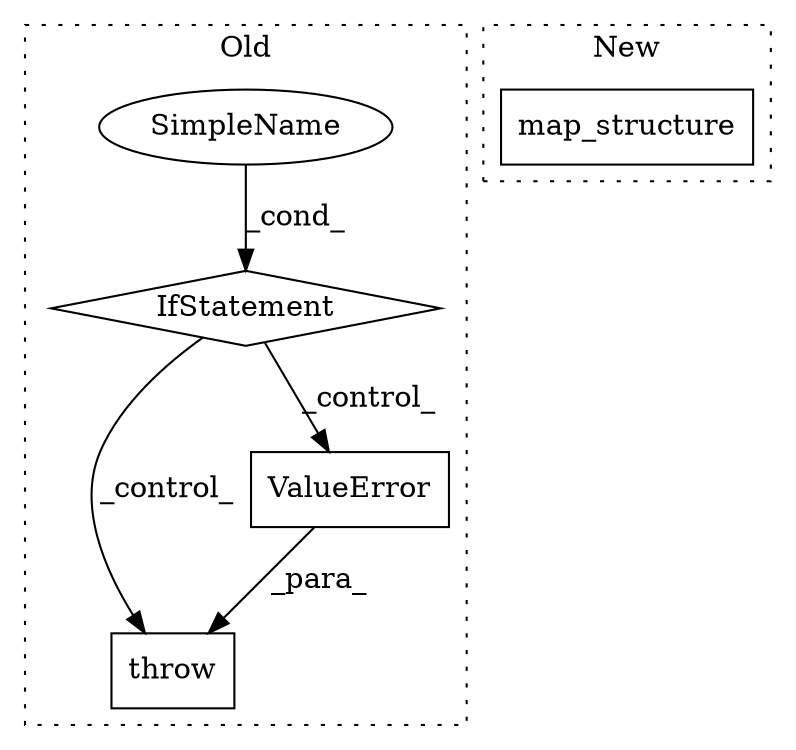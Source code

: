 digraph G {
subgraph cluster0 {
1 [label="throw" a="53" s="10999" l="6" shape="box"];
3 [label="IfStatement" a="25" s="10965,10987" l="4,2" shape="diamond"];
4 [label="SimpleName" a="42" s="" l="" shape="ellipse"];
5 [label="ValueError" a="32" s="11005,11074" l="11,1" shape="box"];
label = "Old";
style="dotted";
}
subgraph cluster1 {
2 [label="map_structure" a="32" s="11040,11129" l="14,1" shape="box"];
label = "New";
style="dotted";
}
3 -> 1 [label="_control_"];
3 -> 5 [label="_control_"];
4 -> 3 [label="_cond_"];
5 -> 1 [label="_para_"];
}